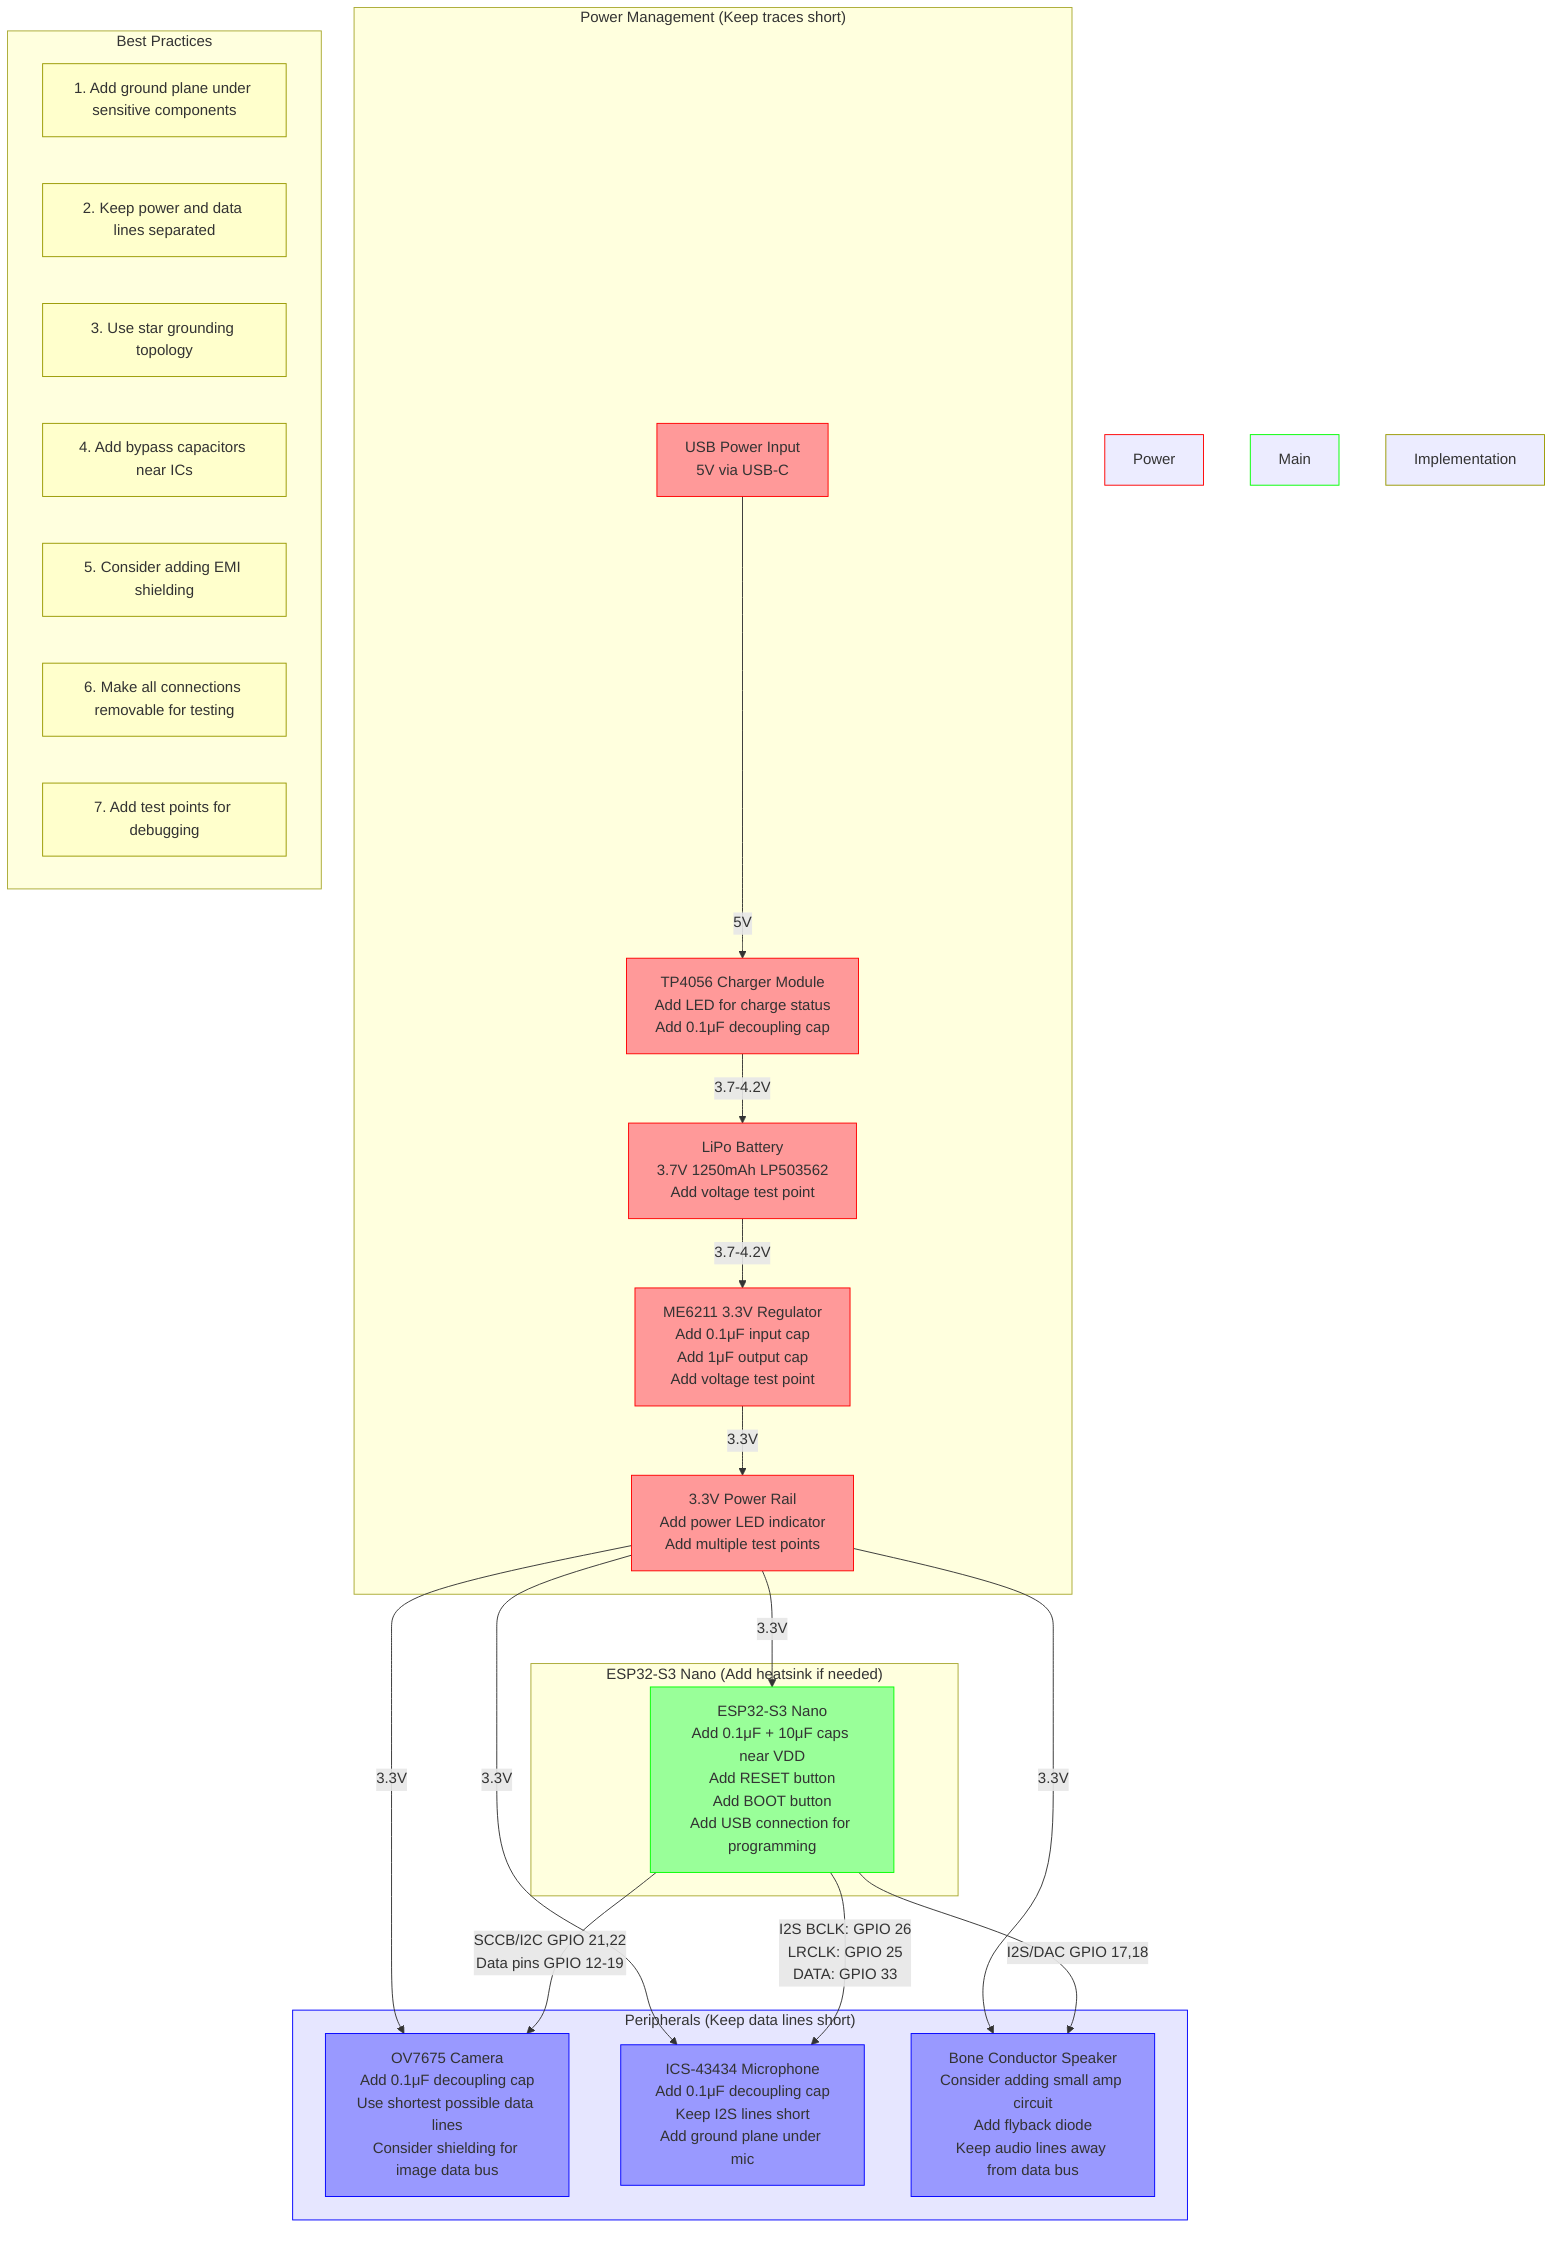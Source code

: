 graph TD
    subgraph Power Management ["Power Management (Keep traces short)"]
        USB[USB Power Input<br>5V via USB-C] -->|5V| TP4056[TP4056 Charger Module<br>Add LED for charge status<br>Add 0.1μF decoupling cap]
        TP4056 -->|3.7-4.2V| BATT[LiPo Battery<br>3.7V 1250mAh LP503562<br>Add voltage test point]
        BATT -->|3.7-4.2V| ME6211[ME6211 3.3V Regulator<br>Add 0.1μF input cap<br>Add 1μF output cap<br>Add voltage test point]
        ME6211 -->|3.3V| PWR[3.3V Power Rail<br>Add power LED indicator<br>Add multiple test points]
    end

    subgraph Main Controller ["ESP32-S3 Nano (Add heatsink if needed)"]
        PWR -->|3.3V| ESP32[ESP32-S3 Nano<br>Add 0.1μF + 10μF caps near VDD<br>Add RESET button<br>Add BOOT button<br>Add USB connection for programming]
    end

    subgraph Peripherals ["Peripherals (Keep data lines short)"]
        PWR -->|3.3V| CAM[OV7675 Camera<br>Add 0.1μF decoupling cap<br>Use shortest possible data lines<br>Consider shielding for image data bus]
        PWR -->|3.3V| MIC[ICS-43434 Microphone<br>Add 0.1μF decoupling cap<br>Keep I2S lines short<br>Add ground plane under mic]
        PWR -->|3.3V| SPK[Bone Conductor Speaker<br>Consider adding small amp circuit<br>Add flyback diode<br>Keep audio lines away from data bus]
        
        ESP32 -->|SCCB/I2C GPIO 21,22<br>Data pins GPIO 12-19| CAM
        ESP32 -->|I2S BCLK: GPIO 26<br>LRCLK: GPIO 25<br>DATA: GPIO 33| MIC
        ESP32 -->|I2S/DAC GPIO 17,18| SPK
    end

    subgraph Implementation Notes ["Best Practices"]
        Note1[1. Add ground plane under sensitive components]
        Note2[2. Keep power and data lines separated]
        Note3[3. Use star grounding topology]
        Note4[4. Add bypass capacitors near ICs]
        Note5[5. Consider adding EMI shielding]
        Note6[6. Make all connections removable for testing]
        Note7[7. Add test points for debugging]
    end

    classDef powerComponent fill:#ff9999,stroke:#ff0000
    classDef dataComponent fill:#99ff99,stroke:#00ff00
    classDef peripheral fill:#9999ff,stroke:#0000ff
    classDef notes fill:#ffffcc,stroke:#999900
    
    class USB,TP4056,BATT,ME6211,PWR powerComponent
    class ESP32 dataComponent
    class CAM,MIC,SPK peripheral
    class Note1,Note2,Note3,Note4,Note5,Note6,Note7 notes

    style Power Management fill:#ffe6e6,stroke:#ff0000
    style Main Controller fill:#e6ffe6,stroke:#00ff00
    style Peripherals fill:#e6e6ff,stroke:#0000ff
    style Implementation Notes fill:#fffff0,stroke:#999900